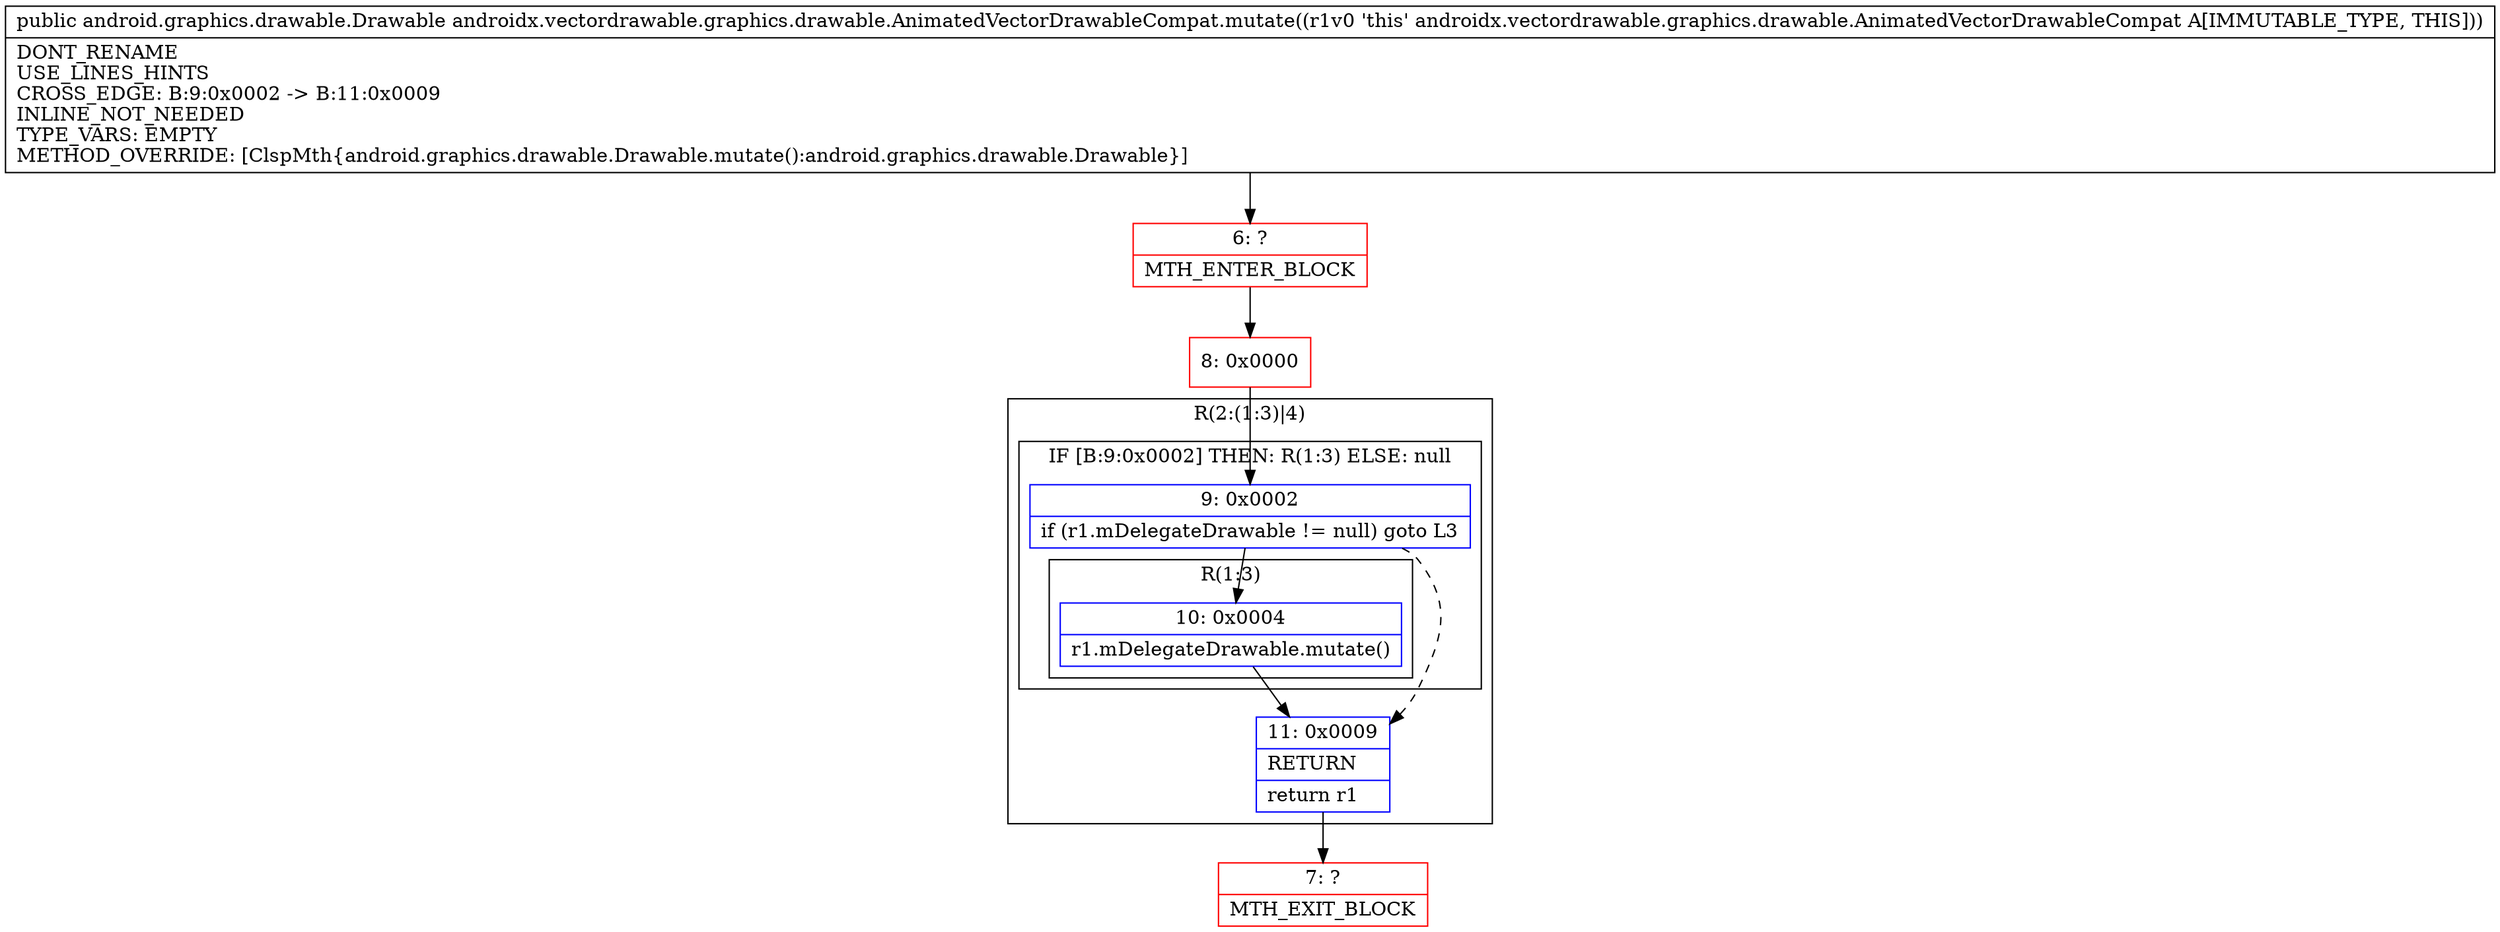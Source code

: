 digraph "CFG forandroidx.vectordrawable.graphics.drawable.AnimatedVectorDrawableCompat.mutate()Landroid\/graphics\/drawable\/Drawable;" {
subgraph cluster_Region_1264693708 {
label = "R(2:(1:3)|4)";
node [shape=record,color=blue];
subgraph cluster_IfRegion_245852787 {
label = "IF [B:9:0x0002] THEN: R(1:3) ELSE: null";
node [shape=record,color=blue];
Node_9 [shape=record,label="{9\:\ 0x0002|if (r1.mDelegateDrawable != null) goto L3\l}"];
subgraph cluster_Region_2130306343 {
label = "R(1:3)";
node [shape=record,color=blue];
Node_10 [shape=record,label="{10\:\ 0x0004|r1.mDelegateDrawable.mutate()\l}"];
}
}
Node_11 [shape=record,label="{11\:\ 0x0009|RETURN\l|return r1\l}"];
}
Node_6 [shape=record,color=red,label="{6\:\ ?|MTH_ENTER_BLOCK\l}"];
Node_8 [shape=record,color=red,label="{8\:\ 0x0000}"];
Node_7 [shape=record,color=red,label="{7\:\ ?|MTH_EXIT_BLOCK\l}"];
MethodNode[shape=record,label="{public android.graphics.drawable.Drawable androidx.vectordrawable.graphics.drawable.AnimatedVectorDrawableCompat.mutate((r1v0 'this' androidx.vectordrawable.graphics.drawable.AnimatedVectorDrawableCompat A[IMMUTABLE_TYPE, THIS]))  | DONT_RENAME\lUSE_LINES_HINTS\lCROSS_EDGE: B:9:0x0002 \-\> B:11:0x0009\lINLINE_NOT_NEEDED\lTYPE_VARS: EMPTY\lMETHOD_OVERRIDE: [ClspMth\{android.graphics.drawable.Drawable.mutate():android.graphics.drawable.Drawable\}]\l}"];
MethodNode -> Node_6;Node_9 -> Node_10;
Node_9 -> Node_11[style=dashed];
Node_10 -> Node_11;
Node_11 -> Node_7;
Node_6 -> Node_8;
Node_8 -> Node_9;
}

